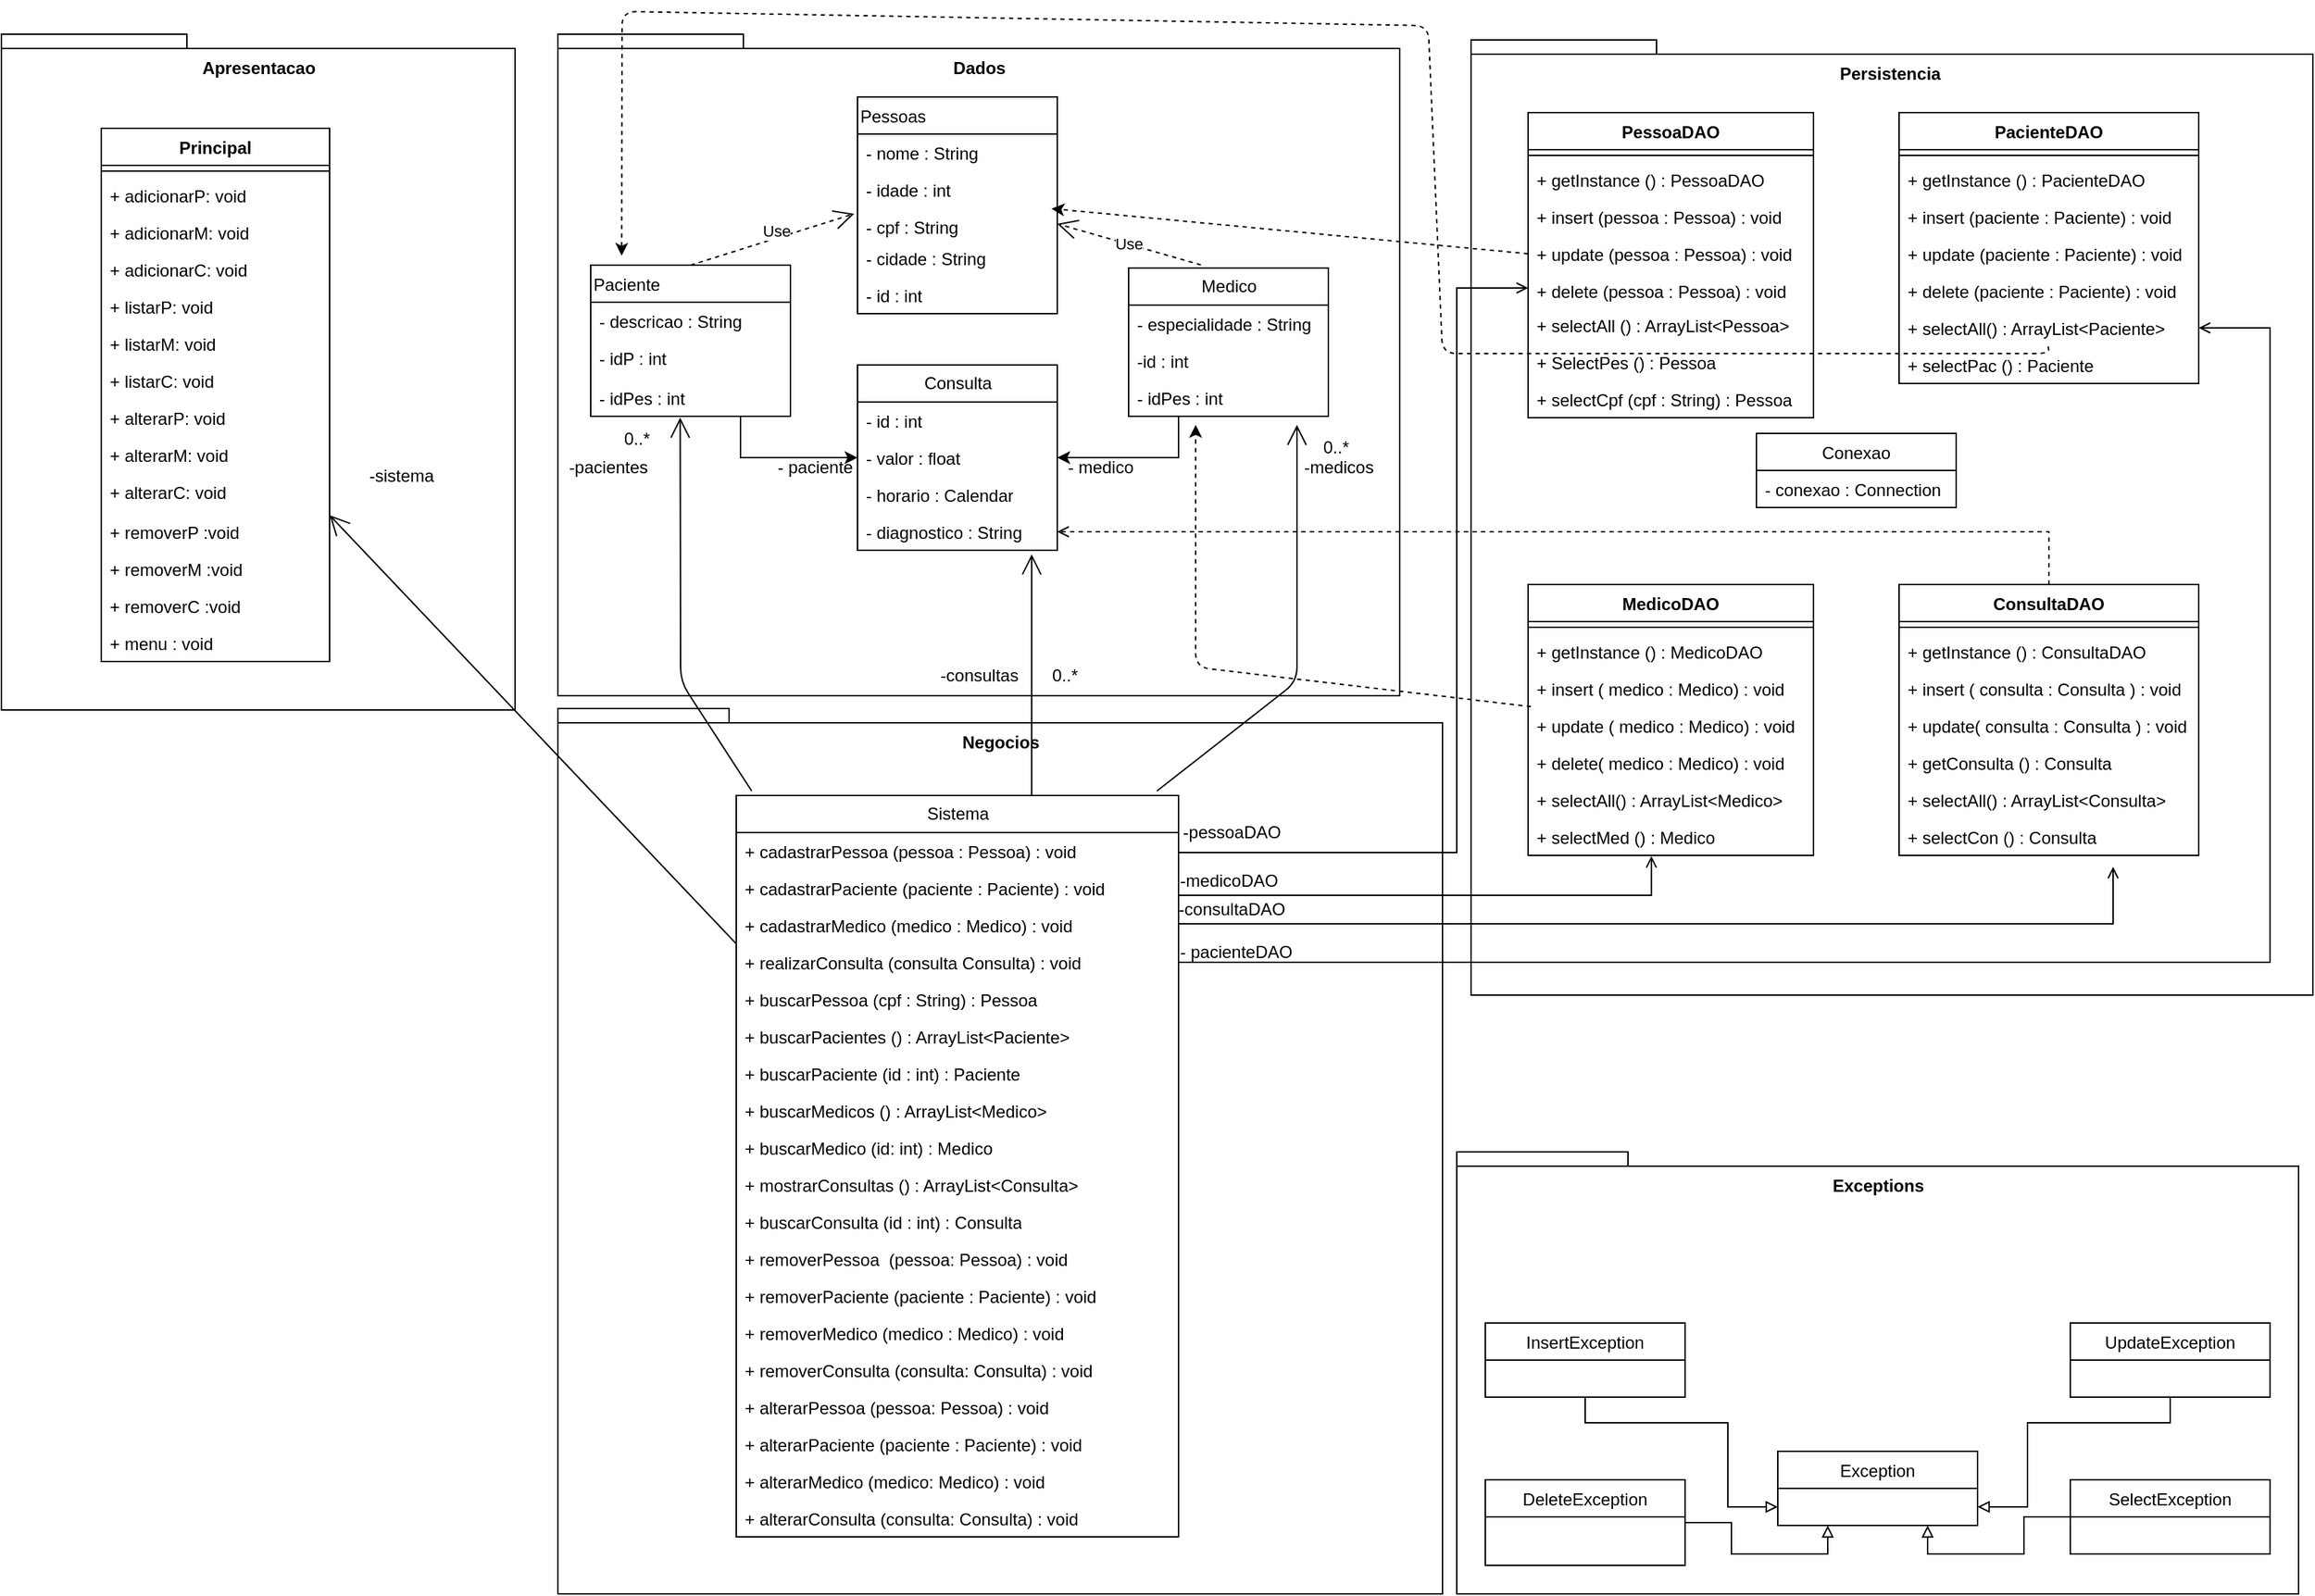 <mxfile version="13.6.5" type="github">
  <diagram id="C5RBs43oDa-KdzZeNtuy" name="Page-1">
    <mxGraphModel dx="3218" dy="2051" grid="1" gridSize="10" guides="1" tooltips="1" connect="1" arrows="1" fold="1" page="1" pageScale="1" pageWidth="827" pageHeight="1169" math="0" shadow="0">
      <root>
        <mxCell id="WIyWlLk6GJQsqaUBKTNV-0" />
        <mxCell id="WIyWlLk6GJQsqaUBKTNV-1" parent="WIyWlLk6GJQsqaUBKTNV-0" />
        <mxCell id="v1RKLjTQbKLcgLYHgIqZ-0" value="Persistencia&amp;nbsp;" style="shape=folder;fontStyle=1;spacingTop=10;tabWidth=130;tabHeight=10;tabPosition=left;labelPosition=center;verticalLabelPosition=middle;align=center;verticalAlign=top;textDirection=ltr;html=1;" parent="WIyWlLk6GJQsqaUBKTNV-1" vertex="1">
          <mxGeometry x="-350" y="-1130" width="590" height="670" as="geometry" />
        </mxCell>
        <mxCell id="v1RKLjTQbKLcgLYHgIqZ-1" value="&lt;div&gt;&lt;span&gt;Apresentacao&lt;/span&gt;&lt;/div&gt;" style="shape=folder;fontStyle=1;spacingTop=10;tabWidth=130;tabHeight=10;tabPosition=left;labelPosition=center;verticalLabelPosition=middle;align=center;verticalAlign=top;textDirection=ltr;html=1;" parent="WIyWlLk6GJQsqaUBKTNV-1" vertex="1">
          <mxGeometry x="-1380" y="-1134" width="360" height="474" as="geometry" />
        </mxCell>
        <mxCell id="9aMHDprkIO95SvwNTu-h-10" value="&lt;div&gt;&lt;span&gt;Dados&lt;/span&gt;&lt;/div&gt;" style="shape=folder;fontStyle=1;spacingTop=10;tabWidth=130;tabHeight=10;tabPosition=left;labelPosition=center;verticalLabelPosition=middle;align=center;verticalAlign=top;textDirection=ltr;html=1;" parent="WIyWlLk6GJQsqaUBKTNV-1" vertex="1">
          <mxGeometry x="-990" y="-1134" width="590" height="464" as="geometry" />
        </mxCell>
        <mxCell id="9aMHDprkIO95SvwNTu-h-35" value="Use" style="endArrow=open;endSize=12;dashed=1;html=1;verticalAlign=top;entryX=-0.017;entryY=0.18;entryDx=0;entryDy=0;entryPerimeter=0;exitX=0.5;exitY=0;exitDx=0;exitDy=0;" parent="WIyWlLk6GJQsqaUBKTNV-1" source="9aMHDprkIO95SvwNTu-h-27" target="9aMHDprkIO95SvwNTu-h-15" edge="1">
          <mxGeometry x="0.141" y="17" width="160" relative="1" as="geometry">
            <mxPoint x="-530" y="-950" as="sourcePoint" />
            <mxPoint x="-690" y="-950" as="targetPoint" />
            <mxPoint as="offset" />
          </mxGeometry>
        </mxCell>
        <mxCell id="9aMHDprkIO95SvwNTu-h-40" value="Use" style="endArrow=open;endSize=12;dashed=1;html=1;exitX=0.362;exitY=-0.021;exitDx=0;exitDy=0;exitPerimeter=0;entryX=1;entryY=0.5;entryDx=0;entryDy=0;" parent="WIyWlLk6GJQsqaUBKTNV-1" source="9aMHDprkIO95SvwNTu-h-36" target="9aMHDprkIO95SvwNTu-h-15" edge="1">
          <mxGeometry width="160" relative="1" as="geometry">
            <mxPoint x="-690" y="-870" as="sourcePoint" />
            <mxPoint x="-530" y="-870" as="targetPoint" />
          </mxGeometry>
        </mxCell>
        <mxCell id="9aMHDprkIO95SvwNTu-h-56" value="Negocios" style="shape=folder;fontStyle=1;spacingTop=10;tabWidth=120;tabHeight=10;tabPosition=left;html=1;align=center;verticalAlign=top;" parent="WIyWlLk6GJQsqaUBKTNV-1" vertex="1">
          <mxGeometry x="-990" y="-661" width="620" height="621" as="geometry" />
        </mxCell>
        <mxCell id="9aMHDprkIO95SvwNTu-h-12" value="Pessoas" style="swimlane;fontStyle=0;childLayout=stackLayout;horizontal=1;startSize=26;fillColor=none;horizontalStack=0;resizeParent=1;resizeParentMax=0;resizeLast=0;collapsible=1;marginBottom=0;align=left;html=1;verticalAlign=top;" parent="WIyWlLk6GJQsqaUBKTNV-1" vertex="1">
          <mxGeometry x="-780" y="-1090" width="140" height="152" as="geometry" />
        </mxCell>
        <mxCell id="9aMHDprkIO95SvwNTu-h-13" value="- nome : String" style="text;strokeColor=none;fillColor=none;align=left;verticalAlign=top;spacingLeft=4;spacingRight=4;overflow=hidden;rotatable=0;points=[[0,0.5],[1,0.5]];portConstraint=eastwest;" parent="9aMHDprkIO95SvwNTu-h-12" vertex="1">
          <mxGeometry y="26" width="140" height="26" as="geometry" />
        </mxCell>
        <mxCell id="9aMHDprkIO95SvwNTu-h-14" value="- idade : int" style="text;strokeColor=none;fillColor=none;align=left;verticalAlign=top;spacingLeft=4;spacingRight=4;overflow=hidden;rotatable=0;points=[[0,0.5],[1,0.5]];portConstraint=eastwest;" parent="9aMHDprkIO95SvwNTu-h-12" vertex="1">
          <mxGeometry y="52" width="140" height="26" as="geometry" />
        </mxCell>
        <mxCell id="9aMHDprkIO95SvwNTu-h-15" value="- cpf : String&#xa;" style="text;strokeColor=none;fillColor=none;align=left;verticalAlign=top;spacingLeft=4;spacingRight=4;overflow=hidden;rotatable=0;points=[[0,0.5],[1,0.5]];portConstraint=eastwest;" parent="9aMHDprkIO95SvwNTu-h-12" vertex="1">
          <mxGeometry y="78" width="140" height="22" as="geometry" />
        </mxCell>
        <mxCell id="9aMHDprkIO95SvwNTu-h-22" value="- cidade : String" style="text;strokeColor=none;fillColor=none;align=left;verticalAlign=top;spacingLeft=4;spacingRight=4;overflow=hidden;rotatable=0;points=[[0,0.5],[1,0.5]];portConstraint=eastwest;html=1;" parent="9aMHDprkIO95SvwNTu-h-12" vertex="1">
          <mxGeometry y="100" width="140" height="26" as="geometry" />
        </mxCell>
        <mxCell id="KHj5EBnZgxn2LjwYI5dc-8" value="- id : int" style="text;strokeColor=none;fillColor=none;align=left;verticalAlign=top;spacingLeft=4;spacingRight=4;overflow=hidden;rotatable=0;points=[[0,0.5],[1,0.5]];portConstraint=eastwest;" vertex="1" parent="9aMHDprkIO95SvwNTu-h-12">
          <mxGeometry y="126" width="140" height="26" as="geometry" />
        </mxCell>
        <mxCell id="KHj5EBnZgxn2LjwYI5dc-1" style="edgeStyle=orthogonalEdgeStyle;rounded=0;orthogonalLoop=1;jettySize=auto;html=1;exitX=0.75;exitY=1;exitDx=0;exitDy=0;entryX=0;entryY=0.5;entryDx=0;entryDy=0;" edge="1" parent="WIyWlLk6GJQsqaUBKTNV-1" source="9aMHDprkIO95SvwNTu-h-27" target="9aMHDprkIO95SvwNTu-h-43">
          <mxGeometry relative="1" as="geometry" />
        </mxCell>
        <mxCell id="9aMHDprkIO95SvwNTu-h-27" value="Paciente" style="swimlane;fontStyle=0;childLayout=stackLayout;horizontal=1;startSize=26;fillColor=none;horizontalStack=0;resizeParent=1;resizeParentMax=0;resizeLast=0;collapsible=1;marginBottom=0;align=left;html=1;verticalAlign=top;" parent="WIyWlLk6GJQsqaUBKTNV-1" vertex="1">
          <mxGeometry x="-967" y="-972" width="140" height="106" as="geometry" />
        </mxCell>
        <mxCell id="9aMHDprkIO95SvwNTu-h-28" value="- descricao : String" style="text;strokeColor=none;fillColor=none;align=left;verticalAlign=top;spacingLeft=4;spacingRight=4;overflow=hidden;rotatable=0;points=[[0,0.5],[1,0.5]];portConstraint=eastwest;" parent="9aMHDprkIO95SvwNTu-h-27" vertex="1">
          <mxGeometry y="26" width="140" height="26" as="geometry" />
        </mxCell>
        <mxCell id="9aMHDprkIO95SvwNTu-h-29" value="- idP : int" style="text;strokeColor=none;fillColor=none;align=left;verticalAlign=top;spacingLeft=4;spacingRight=4;overflow=hidden;rotatable=0;points=[[0,0.5],[1,0.5]];portConstraint=eastwest;" parent="9aMHDprkIO95SvwNTu-h-27" vertex="1">
          <mxGeometry y="52" width="140" height="28" as="geometry" />
        </mxCell>
        <mxCell id="KHj5EBnZgxn2LjwYI5dc-7" value="- idPes : int" style="text;strokeColor=none;fillColor=none;align=left;verticalAlign=top;spacingLeft=4;spacingRight=4;overflow=hidden;rotatable=0;points=[[0,0.5],[1,0.5]];portConstraint=eastwest;" vertex="1" parent="9aMHDprkIO95SvwNTu-h-27">
          <mxGeometry y="80" width="140" height="26" as="geometry" />
        </mxCell>
        <mxCell id="KHj5EBnZgxn2LjwYI5dc-2" style="edgeStyle=orthogonalEdgeStyle;rounded=0;orthogonalLoop=1;jettySize=auto;html=1;exitX=0.25;exitY=1;exitDx=0;exitDy=0;entryX=1;entryY=0.5;entryDx=0;entryDy=0;" edge="1" parent="WIyWlLk6GJQsqaUBKTNV-1" source="9aMHDprkIO95SvwNTu-h-36" target="9aMHDprkIO95SvwNTu-h-43">
          <mxGeometry relative="1" as="geometry" />
        </mxCell>
        <mxCell id="9aMHDprkIO95SvwNTu-h-36" value="Medico" style="swimlane;fontStyle=0;childLayout=stackLayout;horizontal=1;startSize=26;fillColor=none;horizontalStack=0;resizeParent=1;resizeParentMax=0;resizeLast=0;collapsible=1;marginBottom=0;align=center;html=1;" parent="WIyWlLk6GJQsqaUBKTNV-1" vertex="1">
          <mxGeometry x="-590" y="-970" width="140" height="104" as="geometry" />
        </mxCell>
        <mxCell id="9aMHDprkIO95SvwNTu-h-37" value="- especialidade : String" style="text;strokeColor=none;fillColor=none;align=left;verticalAlign=top;spacingLeft=4;spacingRight=4;overflow=hidden;rotatable=0;points=[[0,0.5],[1,0.5]];portConstraint=eastwest;" parent="9aMHDprkIO95SvwNTu-h-36" vertex="1">
          <mxGeometry y="26" width="140" height="26" as="geometry" />
        </mxCell>
        <mxCell id="9aMHDprkIO95SvwNTu-h-38" value="-id : int&#xa;" style="text;strokeColor=none;fillColor=none;align=left;verticalAlign=top;spacingLeft=4;spacingRight=4;overflow=hidden;rotatable=0;points=[[0,0.5],[1,0.5]];portConstraint=eastwest;" parent="9aMHDprkIO95SvwNTu-h-36" vertex="1">
          <mxGeometry y="52" width="140" height="26" as="geometry" />
        </mxCell>
        <mxCell id="KHj5EBnZgxn2LjwYI5dc-6" value="- idPes : int" style="text;strokeColor=none;fillColor=none;align=left;verticalAlign=top;spacingLeft=4;spacingRight=4;overflow=hidden;rotatable=0;points=[[0,0.5],[1,0.5]];portConstraint=eastwest;" vertex="1" parent="9aMHDprkIO95SvwNTu-h-36">
          <mxGeometry y="78" width="140" height="26" as="geometry" />
        </mxCell>
        <mxCell id="9aMHDprkIO95SvwNTu-h-88" value="" style="endArrow=open;endFill=1;endSize=12;html=1;strokeWidth=1;startArrow=none;startFill=0;exitX=0.668;exitY=0;exitDx=0;exitDy=0;exitPerimeter=0;entryX=0.872;entryY=1.109;entryDx=0;entryDy=0;entryPerimeter=0;" parent="WIyWlLk6GJQsqaUBKTNV-1" source="9aMHDprkIO95SvwNTu-h-64" target="9aMHDprkIO95SvwNTu-h-44" edge="1">
          <mxGeometry width="160" relative="1" as="geometry">
            <mxPoint x="-640" y="-550" as="sourcePoint" />
            <mxPoint x="-480" y="-550" as="targetPoint" />
          </mxGeometry>
        </mxCell>
        <mxCell id="9aMHDprkIO95SvwNTu-h-89" value="0..*" style="text;html=1;align=center;verticalAlign=middle;resizable=0;points=[];autosize=1;" parent="WIyWlLk6GJQsqaUBKTNV-1" vertex="1">
          <mxGeometry x="-650" y="-694" width="30" height="20" as="geometry" />
        </mxCell>
        <mxCell id="9aMHDprkIO95SvwNTu-h-90" value="" style="endArrow=open;endFill=1;endSize=12;html=1;strokeWidth=1;startArrow=none;startFill=0;exitX=0.951;exitY=-0.006;exitDx=0;exitDy=0;exitPerimeter=0;" parent="WIyWlLk6GJQsqaUBKTNV-1" source="9aMHDprkIO95SvwNTu-h-64" edge="1">
          <mxGeometry width="160" relative="1" as="geometry">
            <mxPoint x="-647.92" y="-520" as="sourcePoint" />
            <mxPoint x="-472" y="-860" as="targetPoint" />
            <Array as="points">
              <mxPoint x="-472" y="-680" />
            </Array>
          </mxGeometry>
        </mxCell>
        <mxCell id="9aMHDprkIO95SvwNTu-h-91" value="0..*" style="text;html=1;align=center;verticalAlign=middle;resizable=0;points=[];autosize=1;" parent="WIyWlLk6GJQsqaUBKTNV-1" vertex="1">
          <mxGeometry x="-460" y="-854" width="30" height="20" as="geometry" />
        </mxCell>
        <mxCell id="9aMHDprkIO95SvwNTu-h-92" value="" style="endArrow=open;endFill=1;endSize=12;html=1;strokeWidth=1;startArrow=none;startFill=0;exitX=0.035;exitY=-0.006;exitDx=0;exitDy=0;exitPerimeter=0;entryX=0.448;entryY=1.036;entryDx=0;entryDy=0;entryPerimeter=0;" parent="WIyWlLk6GJQsqaUBKTNV-1" source="9aMHDprkIO95SvwNTu-h-64" target="KHj5EBnZgxn2LjwYI5dc-7" edge="1">
          <mxGeometry width="160" relative="1" as="geometry">
            <mxPoint x="-560.19" y="-522.028" as="sourcePoint" />
            <mxPoint x="-461.98" y="-880.388" as="targetPoint" />
            <Array as="points">
              <mxPoint x="-904" y="-680" />
            </Array>
          </mxGeometry>
        </mxCell>
        <mxCell id="9aMHDprkIO95SvwNTu-h-93" value="0..*" style="text;html=1;align=center;verticalAlign=middle;resizable=0;points=[];autosize=1;" parent="WIyWlLk6GJQsqaUBKTNV-1" vertex="1">
          <mxGeometry x="-950" y="-860" width="30" height="20" as="geometry" />
        </mxCell>
        <mxCell id="9aMHDprkIO95SvwNTu-h-94" value="-medicos" style="text;html=1;align=center;verticalAlign=middle;resizable=0;points=[];autosize=1;rotation=0;" parent="WIyWlLk6GJQsqaUBKTNV-1" vertex="1">
          <mxGeometry x="-473" y="-840" width="60" height="20" as="geometry" />
        </mxCell>
        <mxCell id="9aMHDprkIO95SvwNTu-h-95" value="-pacientes" style="text;html=1;align=center;verticalAlign=middle;resizable=0;points=[];autosize=1;" parent="WIyWlLk6GJQsqaUBKTNV-1" vertex="1">
          <mxGeometry x="-990" y="-840" width="70" height="20" as="geometry" />
        </mxCell>
        <mxCell id="9aMHDprkIO95SvwNTu-h-96" value="-consultas" style="text;html=1;align=center;verticalAlign=middle;resizable=0;points=[];autosize=1;" parent="WIyWlLk6GJQsqaUBKTNV-1" vertex="1">
          <mxGeometry x="-730" y="-694" width="70" height="20" as="geometry" />
        </mxCell>
        <mxCell id="9aMHDprkIO95SvwNTu-h-64" value="Sistema" style="swimlane;fontStyle=0;childLayout=stackLayout;horizontal=1;startSize=26;fillColor=none;horizontalStack=0;resizeParent=1;resizeParentMax=0;resizeLast=0;collapsible=1;marginBottom=0;align=center;html=1;" parent="WIyWlLk6GJQsqaUBKTNV-1" vertex="1">
          <mxGeometry x="-865" y="-600" width="310" height="520" as="geometry" />
        </mxCell>
        <mxCell id="v1RKLjTQbKLcgLYHgIqZ-6" value="" style="endArrow=open;endFill=1;endSize=12;html=1;strokeWidth=1;startArrow=none;startFill=0;exitX=0.035;exitY=-0.006;exitDx=0;exitDy=0;exitPerimeter=0;" parent="9aMHDprkIO95SvwNTu-h-64" target="v1RKLjTQbKLcgLYHgIqZ-2" edge="1">
          <mxGeometry width="160" relative="1" as="geometry">
            <mxPoint x="-1.137e-13" y="104.002" as="sourcePoint" />
            <mxPoint x="-63.43" y="-181.238" as="targetPoint" />
            <Array as="points" />
          </mxGeometry>
        </mxCell>
        <mxCell id="KHj5EBnZgxn2LjwYI5dc-42" value="+ cadastrarPessoa (pessoa : Pessoa) : void" style="text;strokeColor=none;fillColor=none;align=left;verticalAlign=top;spacingLeft=4;spacingRight=4;overflow=hidden;rotatable=0;points=[[0,0.5],[1,0.5]];portConstraint=eastwest;" vertex="1" parent="9aMHDprkIO95SvwNTu-h-64">
          <mxGeometry y="26" width="310" height="26" as="geometry" />
        </mxCell>
        <mxCell id="9aMHDprkIO95SvwNTu-h-65" value="+ cadastrarPaciente (paciente : Paciente) : void" style="text;strokeColor=none;fillColor=none;align=left;verticalAlign=top;spacingLeft=4;spacingRight=4;overflow=hidden;rotatable=0;points=[[0,0.5],[1,0.5]];portConstraint=eastwest;" parent="9aMHDprkIO95SvwNTu-h-64" vertex="1">
          <mxGeometry y="52" width="310" height="26" as="geometry" />
        </mxCell>
        <mxCell id="9aMHDprkIO95SvwNTu-h-66" value="+ cadastrarMedico (medico : Medico) : void" style="text;strokeColor=none;fillColor=none;align=left;verticalAlign=top;spacingLeft=4;spacingRight=4;overflow=hidden;rotatable=0;points=[[0,0.5],[1,0.5]];portConstraint=eastwest;" parent="9aMHDprkIO95SvwNTu-h-64" vertex="1">
          <mxGeometry y="78" width="310" height="26" as="geometry" />
        </mxCell>
        <mxCell id="9aMHDprkIO95SvwNTu-h-67" value="+ realizarConsulta (consulta Consulta) : void" style="text;strokeColor=none;fillColor=none;align=left;verticalAlign=top;spacingLeft=4;spacingRight=4;overflow=hidden;rotatable=0;points=[[0,0.5],[1,0.5]];portConstraint=eastwest;" parent="9aMHDprkIO95SvwNTu-h-64" vertex="1">
          <mxGeometry y="104" width="310" height="26" as="geometry" />
        </mxCell>
        <mxCell id="KHj5EBnZgxn2LjwYI5dc-41" value="+ buscarPessoa (cpf : String) : Pessoa" style="text;strokeColor=none;fillColor=none;align=left;verticalAlign=top;spacingLeft=4;spacingRight=4;overflow=hidden;rotatable=0;points=[[0,0.5],[1,0.5]];portConstraint=eastwest;" vertex="1" parent="9aMHDprkIO95SvwNTu-h-64">
          <mxGeometry y="130" width="310" height="26" as="geometry" />
        </mxCell>
        <mxCell id="9aMHDprkIO95SvwNTu-h-72" value="+ buscarPacientes () : ArrayList&amp;lt;Paciente&amp;gt;" style="text;strokeColor=none;fillColor=none;align=left;verticalAlign=top;spacingLeft=4;spacingRight=4;overflow=hidden;rotatable=0;points=[[0,0.5],[1,0.5]];portConstraint=eastwest;html=1;" parent="9aMHDprkIO95SvwNTu-h-64" vertex="1">
          <mxGeometry y="156" width="310" height="26" as="geometry" />
        </mxCell>
        <mxCell id="KHj5EBnZgxn2LjwYI5dc-38" value="+ buscarPaciente (id : int) : Paciente" style="text;strokeColor=none;fillColor=none;align=left;verticalAlign=top;spacingLeft=4;spacingRight=4;overflow=hidden;rotatable=0;points=[[0,0.5],[1,0.5]];portConstraint=eastwest;html=1;" vertex="1" parent="9aMHDprkIO95SvwNTu-h-64">
          <mxGeometry y="182" width="310" height="26" as="geometry" />
        </mxCell>
        <mxCell id="9aMHDprkIO95SvwNTu-h-73" value="+ buscarMedicos () : ArrayList&amp;lt;Medico&amp;gt;" style="text;strokeColor=none;fillColor=none;align=left;verticalAlign=top;spacingLeft=4;spacingRight=4;overflow=hidden;rotatable=0;points=[[0,0.5],[1,0.5]];portConstraint=eastwest;html=1;" parent="9aMHDprkIO95SvwNTu-h-64" vertex="1">
          <mxGeometry y="208" width="310" height="26" as="geometry" />
        </mxCell>
        <mxCell id="KHj5EBnZgxn2LjwYI5dc-39" value="+ buscarMedico (id: int) : Medico" style="text;strokeColor=none;fillColor=none;align=left;verticalAlign=top;spacingLeft=4;spacingRight=4;overflow=hidden;rotatable=0;points=[[0,0.5],[1,0.5]];portConstraint=eastwest;html=1;" vertex="1" parent="9aMHDprkIO95SvwNTu-h-64">
          <mxGeometry y="234" width="310" height="26" as="geometry" />
        </mxCell>
        <mxCell id="9aMHDprkIO95SvwNTu-h-74" value="+ mostrarConsultas () : ArrayList&amp;lt;Consulta&amp;gt;" style="text;strokeColor=none;fillColor=none;align=left;verticalAlign=top;spacingLeft=4;spacingRight=4;overflow=hidden;rotatable=0;points=[[0,0.5],[1,0.5]];portConstraint=eastwest;html=1;" parent="9aMHDprkIO95SvwNTu-h-64" vertex="1">
          <mxGeometry y="260" width="310" height="26" as="geometry" />
        </mxCell>
        <mxCell id="KHj5EBnZgxn2LjwYI5dc-40" value="+ buscarConsulta (id : int) : Consulta" style="text;strokeColor=none;fillColor=none;align=left;verticalAlign=top;spacingLeft=4;spacingRight=4;overflow=hidden;rotatable=0;points=[[0,0.5],[1,0.5]];portConstraint=eastwest;html=1;" vertex="1" parent="9aMHDprkIO95SvwNTu-h-64">
          <mxGeometry y="286" width="310" height="26" as="geometry" />
        </mxCell>
        <mxCell id="KHj5EBnZgxn2LjwYI5dc-43" value="+ removerPessoa&amp;nbsp; (pessoa: Pessoa) : void" style="text;strokeColor=none;fillColor=none;align=left;verticalAlign=top;spacingLeft=4;spacingRight=4;overflow=hidden;rotatable=0;points=[[0,0.5],[1,0.5]];portConstraint=eastwest;html=1;" vertex="1" parent="9aMHDprkIO95SvwNTu-h-64">
          <mxGeometry y="312" width="310" height="26" as="geometry" />
        </mxCell>
        <mxCell id="9aMHDprkIO95SvwNTu-h-75" value="+ removerPaciente (paciente : Paciente) : void" style="text;strokeColor=none;fillColor=none;align=left;verticalAlign=top;spacingLeft=4;spacingRight=4;overflow=hidden;rotatable=0;points=[[0,0.5],[1,0.5]];portConstraint=eastwest;html=1;" parent="9aMHDprkIO95SvwNTu-h-64" vertex="1">
          <mxGeometry y="338" width="310" height="26" as="geometry" />
        </mxCell>
        <mxCell id="9aMHDprkIO95SvwNTu-h-76" value="+ removerMedico (medico : Medico) : void" style="text;strokeColor=none;fillColor=none;align=left;verticalAlign=top;spacingLeft=4;spacingRight=4;overflow=hidden;rotatable=0;points=[[0,0.5],[1,0.5]];portConstraint=eastwest;html=1;" parent="9aMHDprkIO95SvwNTu-h-64" vertex="1">
          <mxGeometry y="364" width="310" height="26" as="geometry" />
        </mxCell>
        <mxCell id="9aMHDprkIO95SvwNTu-h-77" value="+ removerConsulta (consulta: Consulta) : void" style="text;strokeColor=none;fillColor=none;align=left;verticalAlign=top;spacingLeft=4;spacingRight=4;overflow=hidden;rotatable=0;points=[[0,0.5],[1,0.5]];portConstraint=eastwest;html=1;" parent="9aMHDprkIO95SvwNTu-h-64" vertex="1">
          <mxGeometry y="390" width="310" height="26" as="geometry" />
        </mxCell>
        <mxCell id="KHj5EBnZgxn2LjwYI5dc-37" value="+ alterarPessoa (pessoa: Pessoa) : void" style="text;strokeColor=none;fillColor=none;align=left;verticalAlign=top;spacingLeft=4;spacingRight=4;overflow=hidden;rotatable=0;points=[[0,0.5],[1,0.5]];portConstraint=eastwest;" vertex="1" parent="9aMHDprkIO95SvwNTu-h-64">
          <mxGeometry y="416" width="310" height="26" as="geometry" />
        </mxCell>
        <mxCell id="9aMHDprkIO95SvwNTu-h-78" value="+ alterarPaciente (paciente : Paciente) : void" style="text;strokeColor=none;fillColor=none;align=left;verticalAlign=top;spacingLeft=4;spacingRight=4;overflow=hidden;rotatable=0;points=[[0,0.5],[1,0.5]];portConstraint=eastwest;html=1;" parent="9aMHDprkIO95SvwNTu-h-64" vertex="1">
          <mxGeometry y="442" width="310" height="26" as="geometry" />
        </mxCell>
        <mxCell id="9aMHDprkIO95SvwNTu-h-79" value="+ alterarMedico (medico: Medico) : void" style="text;strokeColor=none;fillColor=none;align=left;verticalAlign=top;spacingLeft=4;spacingRight=4;overflow=hidden;rotatable=0;points=[[0,0.5],[1,0.5]];portConstraint=eastwest;html=1;" parent="9aMHDprkIO95SvwNTu-h-64" vertex="1">
          <mxGeometry y="468" width="310" height="26" as="geometry" />
        </mxCell>
        <mxCell id="9aMHDprkIO95SvwNTu-h-80" value="+ alterarConsulta (consulta: Consulta) : void" style="text;strokeColor=none;fillColor=none;align=left;verticalAlign=top;spacingLeft=4;spacingRight=4;overflow=hidden;rotatable=0;points=[[0,0.5],[1,0.5]];portConstraint=eastwest;html=1;" parent="9aMHDprkIO95SvwNTu-h-64" vertex="1">
          <mxGeometry y="494" width="310" height="26" as="geometry" />
        </mxCell>
        <mxCell id="9aMHDprkIO95SvwNTu-h-41" value="Consulta" style="swimlane;fontStyle=0;childLayout=stackLayout;horizontal=1;startSize=26;fillColor=none;horizontalStack=0;resizeParent=1;resizeParentMax=0;resizeLast=0;collapsible=1;marginBottom=0;align=center;html=1;" parent="WIyWlLk6GJQsqaUBKTNV-1" vertex="1">
          <mxGeometry x="-780" y="-902" width="140" height="130" as="geometry" />
        </mxCell>
        <mxCell id="9aMHDprkIO95SvwNTu-h-42" value="- id : int" style="text;strokeColor=none;fillColor=none;align=left;verticalAlign=top;spacingLeft=4;spacingRight=4;overflow=hidden;rotatable=0;points=[[0,0.5],[1,0.5]];portConstraint=eastwest;" parent="9aMHDprkIO95SvwNTu-h-41" vertex="1">
          <mxGeometry y="26" width="140" height="26" as="geometry" />
        </mxCell>
        <mxCell id="9aMHDprkIO95SvwNTu-h-43" value="- valor : float" style="text;strokeColor=none;fillColor=none;align=left;verticalAlign=top;spacingLeft=4;spacingRight=4;overflow=hidden;rotatable=0;points=[[0,0.5],[1,0.5]];portConstraint=eastwest;" parent="9aMHDprkIO95SvwNTu-h-41" vertex="1">
          <mxGeometry y="52" width="140" height="26" as="geometry" />
        </mxCell>
        <mxCell id="9aMHDprkIO95SvwNTu-h-45" value="- horario : Calendar" style="text;strokeColor=none;fillColor=none;align=left;verticalAlign=top;spacingLeft=4;spacingRight=4;overflow=hidden;rotatable=0;points=[[0,0.5],[1,0.5]];portConstraint=eastwest;html=1;" parent="9aMHDprkIO95SvwNTu-h-41" vertex="1">
          <mxGeometry y="78" width="140" height="26" as="geometry" />
        </mxCell>
        <mxCell id="9aMHDprkIO95SvwNTu-h-44" value="- diagnostico : String" style="text;strokeColor=none;fillColor=none;align=left;verticalAlign=top;spacingLeft=4;spacingRight=4;overflow=hidden;rotatable=0;points=[[0,0.5],[1,0.5]];portConstraint=eastwest;" parent="9aMHDprkIO95SvwNTu-h-41" vertex="1">
          <mxGeometry y="104" width="140" height="26" as="geometry" />
        </mxCell>
        <mxCell id="v1RKLjTQbKLcgLYHgIqZ-7" value="-sistema" style="text;html=1;align=center;verticalAlign=middle;resizable=0;points=[];autosize=1;" parent="WIyWlLk6GJQsqaUBKTNV-1" vertex="1">
          <mxGeometry x="-1130" y="-834" width="60" height="20" as="geometry" />
        </mxCell>
        <mxCell id="v1RKLjTQbKLcgLYHgIqZ-20" value="PessoaDAO" style="swimlane;fontStyle=1;align=center;verticalAlign=top;childLayout=stackLayout;horizontal=1;startSize=26;horizontalStack=0;resizeParent=1;resizeParentMax=0;resizeLast=0;collapsible=1;marginBottom=0;" parent="WIyWlLk6GJQsqaUBKTNV-1" vertex="1">
          <mxGeometry x="-310" y="-1079" width="200" height="214" as="geometry" />
        </mxCell>
        <mxCell id="v1RKLjTQbKLcgLYHgIqZ-22" value="" style="line;strokeWidth=1;fillColor=none;align=left;verticalAlign=middle;spacingTop=-1;spacingLeft=3;spacingRight=3;rotatable=0;labelPosition=right;points=[];portConstraint=eastwest;" parent="v1RKLjTQbKLcgLYHgIqZ-20" vertex="1">
          <mxGeometry y="26" width="200" height="8" as="geometry" />
        </mxCell>
        <mxCell id="KHj5EBnZgxn2LjwYI5dc-53" value="+ getInstance () : PessoaDAO" style="text;strokeColor=none;fillColor=none;align=left;verticalAlign=top;spacingLeft=4;spacingRight=4;overflow=hidden;rotatable=0;points=[[0,0.5],[1,0.5]];portConstraint=eastwest;" vertex="1" parent="v1RKLjTQbKLcgLYHgIqZ-20">
          <mxGeometry y="34" width="200" height="26" as="geometry" />
        </mxCell>
        <mxCell id="v1RKLjTQbKLcgLYHgIqZ-23" value="+ insert (pessoa : Pessoa) : void" style="text;strokeColor=none;fillColor=none;align=left;verticalAlign=top;spacingLeft=4;spacingRight=4;overflow=hidden;rotatable=0;points=[[0,0.5],[1,0.5]];portConstraint=eastwest;" parent="v1RKLjTQbKLcgLYHgIqZ-20" vertex="1">
          <mxGeometry y="60" width="200" height="26" as="geometry" />
        </mxCell>
        <mxCell id="v1RKLjTQbKLcgLYHgIqZ-40" value="+ update (pessoa : Pessoa) : void" style="text;strokeColor=none;fillColor=none;align=left;verticalAlign=top;spacingLeft=4;spacingRight=4;overflow=hidden;rotatable=0;points=[[0,0.5],[1,0.5]];portConstraint=eastwest;" parent="v1RKLjTQbKLcgLYHgIqZ-20" vertex="1">
          <mxGeometry y="86" width="200" height="26" as="geometry" />
        </mxCell>
        <mxCell id="v1RKLjTQbKLcgLYHgIqZ-36" value="+ delete (pessoa : Pessoa) : void" style="text;strokeColor=none;fillColor=none;align=left;verticalAlign=top;spacingLeft=4;spacingRight=4;overflow=hidden;rotatable=0;points=[[0,0.5],[1,0.5]];portConstraint=eastwest;" parent="v1RKLjTQbKLcgLYHgIqZ-20" vertex="1">
          <mxGeometry y="112" width="200" height="24" as="geometry" />
        </mxCell>
        <mxCell id="v1RKLjTQbKLcgLYHgIqZ-44" value="+ selectAll () : ArrayList&lt;Pessoa&gt;" style="text;strokeColor=none;fillColor=none;align=left;verticalAlign=top;spacingLeft=4;spacingRight=4;overflow=hidden;rotatable=0;points=[[0,0.5],[1,0.5]];portConstraint=eastwest;" parent="v1RKLjTQbKLcgLYHgIqZ-20" vertex="1">
          <mxGeometry y="136" width="200" height="26" as="geometry" />
        </mxCell>
        <mxCell id="v1RKLjTQbKLcgLYHgIqZ-61" value="+ SelectPes () : Pessoa" style="text;strokeColor=none;fillColor=none;align=left;verticalAlign=top;spacingLeft=4;spacingRight=4;overflow=hidden;rotatable=0;points=[[0,0.5],[1,0.5]];portConstraint=eastwest;" parent="v1RKLjTQbKLcgLYHgIqZ-20" vertex="1">
          <mxGeometry y="162" width="200" height="26" as="geometry" />
        </mxCell>
        <mxCell id="KHj5EBnZgxn2LjwYI5dc-59" value="+ selectCpf (cpf : String) : Pessoa" style="text;strokeColor=none;fillColor=none;align=left;verticalAlign=top;spacingLeft=4;spacingRight=4;overflow=hidden;rotatable=0;points=[[0,0.5],[1,0.5]];portConstraint=eastwest;" vertex="1" parent="v1RKLjTQbKLcgLYHgIqZ-20">
          <mxGeometry y="188" width="200" height="26" as="geometry" />
        </mxCell>
        <mxCell id="v1RKLjTQbKLcgLYHgIqZ-24" value="PacienteDAO" style="swimlane;fontStyle=1;align=center;verticalAlign=top;childLayout=stackLayout;horizontal=1;startSize=26;horizontalStack=0;resizeParent=1;resizeParentMax=0;resizeLast=0;collapsible=1;marginBottom=0;" parent="WIyWlLk6GJQsqaUBKTNV-1" vertex="1">
          <mxGeometry x="-50" y="-1079" width="210" height="190" as="geometry" />
        </mxCell>
        <mxCell id="v1RKLjTQbKLcgLYHgIqZ-26" value="" style="line;strokeWidth=1;fillColor=none;align=left;verticalAlign=middle;spacingTop=-1;spacingLeft=3;spacingRight=3;rotatable=0;labelPosition=right;points=[];portConstraint=eastwest;" parent="v1RKLjTQbKLcgLYHgIqZ-24" vertex="1">
          <mxGeometry y="26" width="210" height="8" as="geometry" />
        </mxCell>
        <mxCell id="KHj5EBnZgxn2LjwYI5dc-52" value="+ getInstance () : PacienteDAO" style="text;strokeColor=none;fillColor=none;align=left;verticalAlign=top;spacingLeft=4;spacingRight=4;overflow=hidden;rotatable=0;points=[[0,0.5],[1,0.5]];portConstraint=eastwest;" vertex="1" parent="v1RKLjTQbKLcgLYHgIqZ-24">
          <mxGeometry y="34" width="210" height="26" as="geometry" />
        </mxCell>
        <mxCell id="v1RKLjTQbKLcgLYHgIqZ-27" value="+ insert (paciente : Paciente) : void" style="text;strokeColor=none;fillColor=none;align=left;verticalAlign=top;spacingLeft=4;spacingRight=4;overflow=hidden;rotatable=0;points=[[0,0.5],[1,0.5]];portConstraint=eastwest;" parent="v1RKLjTQbKLcgLYHgIqZ-24" vertex="1">
          <mxGeometry y="60" width="210" height="26" as="geometry" />
        </mxCell>
        <mxCell id="v1RKLjTQbKLcgLYHgIqZ-43" value="+ update (paciente : Paciente) : void" style="text;strokeColor=none;fillColor=none;align=left;verticalAlign=top;spacingLeft=4;spacingRight=4;overflow=hidden;rotatable=0;points=[[0,0.5],[1,0.5]];portConstraint=eastwest;" parent="v1RKLjTQbKLcgLYHgIqZ-24" vertex="1">
          <mxGeometry y="86" width="210" height="26" as="geometry" />
        </mxCell>
        <mxCell id="v1RKLjTQbKLcgLYHgIqZ-37" value="+ delete (paciente : Paciente) : void" style="text;strokeColor=none;fillColor=none;align=left;verticalAlign=top;spacingLeft=4;spacingRight=4;overflow=hidden;rotatable=0;points=[[0,0.5],[1,0.5]];portConstraint=eastwest;" parent="v1RKLjTQbKLcgLYHgIqZ-24" vertex="1">
          <mxGeometry y="112" width="210" height="26" as="geometry" />
        </mxCell>
        <mxCell id="v1RKLjTQbKLcgLYHgIqZ-45" value="+ selectAll() : ArrayList&lt;Paciente&gt;" style="text;strokeColor=none;fillColor=none;align=left;verticalAlign=top;spacingLeft=4;spacingRight=4;overflow=hidden;rotatable=0;points=[[0,0.5],[1,0.5]];portConstraint=eastwest;" parent="v1RKLjTQbKLcgLYHgIqZ-24" vertex="1">
          <mxGeometry y="138" width="210" height="26" as="geometry" />
        </mxCell>
        <mxCell id="v1RKLjTQbKLcgLYHgIqZ-62" value="+ selectPac () : Paciente" style="text;strokeColor=none;fillColor=none;align=left;verticalAlign=top;spacingLeft=4;spacingRight=4;overflow=hidden;rotatable=0;points=[[0,0.5],[1,0.5]];portConstraint=eastwest;" parent="v1RKLjTQbKLcgLYHgIqZ-24" vertex="1">
          <mxGeometry y="164" width="210" height="26" as="geometry" />
        </mxCell>
        <mxCell id="v1RKLjTQbKLcgLYHgIqZ-55" value="" style="endArrow=classic;html=1;exitX=0.01;exitY=-0.013;exitDx=0;exitDy=0;dashed=1;exitPerimeter=0;" parent="WIyWlLk6GJQsqaUBKTNV-1" source="v1RKLjTQbKLcgLYHgIqZ-41" edge="1">
          <mxGeometry width="50" height="50" relative="1" as="geometry">
            <mxPoint x="-130.08" y="-630.002" as="sourcePoint" />
            <mxPoint x="-543" y="-860" as="targetPoint" />
            <Array as="points">
              <mxPoint x="-543" y="-690" />
            </Array>
          </mxGeometry>
        </mxCell>
        <mxCell id="v1RKLjTQbKLcgLYHgIqZ-56" value="" style="endArrow=classic;html=1;exitX=0;exitY=0.5;exitDx=0;exitDy=0;dashed=1;entryX=0.971;entryY=0.015;entryDx=0;entryDy=0;entryPerimeter=0;" parent="WIyWlLk6GJQsqaUBKTNV-1" source="v1RKLjTQbKLcgLYHgIqZ-40" target="9aMHDprkIO95SvwNTu-h-15" edge="1">
          <mxGeometry width="50" height="50" relative="1" as="geometry">
            <mxPoint x="-917.56" y="-862.832" as="sourcePoint" />
            <mxPoint x="-1057.48" y="-495.06" as="targetPoint" />
          </mxGeometry>
        </mxCell>
        <mxCell id="v1RKLjTQbKLcgLYHgIqZ-58" value="" style="endArrow=classic;html=1;exitX=0.498;exitY=1;exitDx=0;exitDy=0;entryX=0.155;entryY=-0.062;entryDx=0;entryDy=0;dashed=1;exitPerimeter=0;entryPerimeter=0;" parent="WIyWlLk6GJQsqaUBKTNV-1" source="v1RKLjTQbKLcgLYHgIqZ-45" target="9aMHDprkIO95SvwNTu-h-27" edge="1">
          <mxGeometry width="50" height="50" relative="1" as="geometry">
            <mxPoint x="-897.56" y="-842.832" as="sourcePoint" />
            <mxPoint x="-1037.48" y="-475.06" as="targetPoint" />
            <Array as="points">
              <mxPoint x="55" y="-910" />
              <mxPoint x="-370" y="-910" />
              <mxPoint x="-380" y="-1140" />
              <mxPoint x="-945" y="-1150" />
            </Array>
          </mxGeometry>
        </mxCell>
        <mxCell id="KHj5EBnZgxn2LjwYI5dc-4" value="- paciente" style="text;html=1;align=center;verticalAlign=middle;resizable=0;points=[];autosize=1;" vertex="1" parent="WIyWlLk6GJQsqaUBKTNV-1">
          <mxGeometry x="-845" y="-840" width="70" height="20" as="geometry" />
        </mxCell>
        <mxCell id="KHj5EBnZgxn2LjwYI5dc-5" value="- medico&lt;br&gt;" style="text;html=1;align=center;verticalAlign=middle;resizable=0;points=[];autosize=1;" vertex="1" parent="WIyWlLk6GJQsqaUBKTNV-1">
          <mxGeometry x="-640" y="-840" width="60" height="20" as="geometry" />
        </mxCell>
        <mxCell id="KHj5EBnZgxn2LjwYI5dc-9" value="Exceptions&lt;br&gt;" style="shape=folder;fontStyle=1;spacingTop=10;tabWidth=120;tabHeight=10;tabPosition=left;html=1;align=center;verticalAlign=top;" vertex="1" parent="WIyWlLk6GJQsqaUBKTNV-1">
          <mxGeometry x="-360" y="-350" width="590" height="310" as="geometry" />
        </mxCell>
        <mxCell id="KHj5EBnZgxn2LjwYI5dc-24" style="edgeStyle=orthogonalEdgeStyle;rounded=0;orthogonalLoop=1;jettySize=auto;html=1;exitX=0.5;exitY=1;exitDx=0;exitDy=0;entryX=0;entryY=0.75;entryDx=0;entryDy=0;endArrow=block;endFill=0;" edge="1" parent="WIyWlLk6GJQsqaUBKTNV-1" source="KHj5EBnZgxn2LjwYI5dc-19" target="KHj5EBnZgxn2LjwYI5dc-14">
          <mxGeometry relative="1" as="geometry">
            <Array as="points">
              <mxPoint x="-270" y="-160" />
              <mxPoint x="-170" y="-160" />
              <mxPoint x="-170" y="-101" />
            </Array>
          </mxGeometry>
        </mxCell>
        <mxCell id="KHj5EBnZgxn2LjwYI5dc-27" style="edgeStyle=orthogonalEdgeStyle;rounded=0;orthogonalLoop=1;jettySize=auto;html=1;exitX=1;exitY=0.5;exitDx=0;exitDy=0;entryX=0.25;entryY=1;entryDx=0;entryDy=0;endArrow=block;endFill=0;" edge="1" parent="WIyWlLk6GJQsqaUBKTNV-1" source="KHj5EBnZgxn2LjwYI5dc-18" target="KHj5EBnZgxn2LjwYI5dc-14">
          <mxGeometry relative="1" as="geometry" />
        </mxCell>
        <mxCell id="KHj5EBnZgxn2LjwYI5dc-25" style="edgeStyle=orthogonalEdgeStyle;rounded=0;orthogonalLoop=1;jettySize=auto;html=1;exitX=0.5;exitY=1;exitDx=0;exitDy=0;entryX=1;entryY=0.75;entryDx=0;entryDy=0;endArrow=block;endFill=0;" edge="1" parent="WIyWlLk6GJQsqaUBKTNV-1" source="KHj5EBnZgxn2LjwYI5dc-20" target="KHj5EBnZgxn2LjwYI5dc-14">
          <mxGeometry relative="1" as="geometry">
            <Array as="points">
              <mxPoint x="140" y="-160" />
              <mxPoint x="40" y="-160" />
              <mxPoint x="40" y="-101" />
            </Array>
          </mxGeometry>
        </mxCell>
        <mxCell id="KHj5EBnZgxn2LjwYI5dc-26" style="edgeStyle=orthogonalEdgeStyle;rounded=0;orthogonalLoop=1;jettySize=auto;html=1;exitX=0;exitY=0.5;exitDx=0;exitDy=0;entryX=0.75;entryY=1;entryDx=0;entryDy=0;endArrow=block;endFill=0;" edge="1" parent="WIyWlLk6GJQsqaUBKTNV-1" source="KHj5EBnZgxn2LjwYI5dc-21" target="KHj5EBnZgxn2LjwYI5dc-14">
          <mxGeometry relative="1" as="geometry" />
        </mxCell>
        <mxCell id="KHj5EBnZgxn2LjwYI5dc-28" style="edgeStyle=orthogonalEdgeStyle;rounded=0;orthogonalLoop=1;jettySize=auto;html=1;exitX=1;exitY=0.5;exitDx=0;exitDy=0;entryX=0.432;entryY=1.017;entryDx=0;entryDy=0;entryPerimeter=0;endArrow=open;endFill=0;" edge="1" parent="WIyWlLk6GJQsqaUBKTNV-1" source="9aMHDprkIO95SvwNTu-h-66" target="v1RKLjTQbKLcgLYHgIqZ-63">
          <mxGeometry relative="1" as="geometry">
            <Array as="points">
              <mxPoint x="-555" y="-530" />
              <mxPoint x="-224" y="-530" />
            </Array>
          </mxGeometry>
        </mxCell>
        <mxCell id="KHj5EBnZgxn2LjwYI5dc-29" style="edgeStyle=orthogonalEdgeStyle;rounded=0;orthogonalLoop=1;jettySize=auto;html=1;exitX=1;exitY=0.5;exitDx=0;exitDy=0;endArrow=open;endFill=0;" edge="1" parent="WIyWlLk6GJQsqaUBKTNV-1" source="9aMHDprkIO95SvwNTu-h-67">
          <mxGeometry relative="1" as="geometry">
            <mxPoint x="100" y="-550" as="targetPoint" />
            <Array as="points">
              <mxPoint x="-555" y="-510" />
              <mxPoint x="100" y="-510" />
            </Array>
          </mxGeometry>
        </mxCell>
        <mxCell id="KHj5EBnZgxn2LjwYI5dc-30" style="edgeStyle=orthogonalEdgeStyle;rounded=0;orthogonalLoop=1;jettySize=auto;html=1;exitX=1;exitY=0.5;exitDx=0;exitDy=0;endArrow=open;endFill=0;" edge="1" parent="WIyWlLk6GJQsqaUBKTNV-1" source="9aMHDprkIO95SvwNTu-h-72">
          <mxGeometry relative="1" as="geometry">
            <mxPoint x="160" y="-928" as="targetPoint" />
            <Array as="points">
              <mxPoint x="210" y="-483" />
              <mxPoint x="210" y="-928" />
            </Array>
          </mxGeometry>
        </mxCell>
        <mxCell id="KHj5EBnZgxn2LjwYI5dc-31" style="edgeStyle=orthogonalEdgeStyle;rounded=0;orthogonalLoop=1;jettySize=auto;html=1;exitX=1;exitY=0.5;exitDx=0;exitDy=0;endArrow=open;endFill=0;" edge="1" parent="WIyWlLk6GJQsqaUBKTNV-1" source="9aMHDprkIO95SvwNTu-h-65">
          <mxGeometry relative="1" as="geometry">
            <mxPoint x="-310" y="-956" as="targetPoint" />
            <Array as="points">
              <mxPoint x="-555" y="-560" />
              <mxPoint x="-360" y="-560" />
              <mxPoint x="-360" y="-956" />
            </Array>
          </mxGeometry>
        </mxCell>
        <mxCell id="KHj5EBnZgxn2LjwYI5dc-32" value="-pessoaDAO" style="text;html=1;align=center;verticalAlign=middle;resizable=0;points=[];autosize=1;" vertex="1" parent="WIyWlLk6GJQsqaUBKTNV-1">
          <mxGeometry x="-558" y="-584" width="80" height="20" as="geometry" />
        </mxCell>
        <mxCell id="KHj5EBnZgxn2LjwYI5dc-33" value="-medicoDAO" style="text;html=1;align=center;verticalAlign=middle;resizable=0;points=[];autosize=1;" vertex="1" parent="WIyWlLk6GJQsqaUBKTNV-1">
          <mxGeometry x="-560" y="-550" width="80" height="20" as="geometry" />
        </mxCell>
        <mxCell id="KHj5EBnZgxn2LjwYI5dc-34" value="-consultaDAO" style="text;html=1;align=center;verticalAlign=middle;resizable=0;points=[];autosize=1;" vertex="1" parent="WIyWlLk6GJQsqaUBKTNV-1">
          <mxGeometry x="-563" y="-530" width="90" height="20" as="geometry" />
        </mxCell>
        <mxCell id="KHj5EBnZgxn2LjwYI5dc-36" value="- pacienteDAO" style="text;html=1;align=center;verticalAlign=middle;resizable=0;points=[];autosize=1;" vertex="1" parent="WIyWlLk6GJQsqaUBKTNV-1">
          <mxGeometry x="-560" y="-500" width="90" height="20" as="geometry" />
        </mxCell>
        <mxCell id="KHj5EBnZgxn2LjwYI5dc-14" value="Exception" style="swimlane;fontStyle=0;childLayout=stackLayout;horizontal=1;startSize=26;fillColor=none;horizontalStack=0;resizeParent=1;resizeParentMax=0;resizeLast=0;collapsible=1;marginBottom=0;" vertex="1" parent="WIyWlLk6GJQsqaUBKTNV-1">
          <mxGeometry x="-135" y="-140" width="140" height="52" as="geometry" />
        </mxCell>
        <mxCell id="KHj5EBnZgxn2LjwYI5dc-18" value="DeleteException" style="swimlane;fontStyle=0;childLayout=stackLayout;horizontal=1;startSize=26;fillColor=none;horizontalStack=0;resizeParent=1;resizeParentMax=0;resizeLast=0;collapsible=1;marginBottom=0;" vertex="1" parent="WIyWlLk6GJQsqaUBKTNV-1">
          <mxGeometry x="-340" y="-120" width="140" height="60" as="geometry" />
        </mxCell>
        <mxCell id="KHj5EBnZgxn2LjwYI5dc-21" value="SelectException" style="swimlane;fontStyle=0;childLayout=stackLayout;horizontal=1;startSize=26;fillColor=none;horizontalStack=0;resizeParent=1;resizeParentMax=0;resizeLast=0;collapsible=1;marginBottom=0;" vertex="1" parent="WIyWlLk6GJQsqaUBKTNV-1">
          <mxGeometry x="70" y="-120" width="140" height="52" as="geometry" />
        </mxCell>
        <mxCell id="KHj5EBnZgxn2LjwYI5dc-19" value="InsertException" style="swimlane;fontStyle=0;childLayout=stackLayout;horizontal=1;startSize=26;fillColor=none;horizontalStack=0;resizeParent=1;resizeParentMax=0;resizeLast=0;collapsible=1;marginBottom=0;" vertex="1" parent="WIyWlLk6GJQsqaUBKTNV-1">
          <mxGeometry x="-340" y="-230" width="140" height="52" as="geometry" />
        </mxCell>
        <mxCell id="KHj5EBnZgxn2LjwYI5dc-20" value="UpdateException" style="swimlane;fontStyle=0;childLayout=stackLayout;horizontal=1;startSize=26;fillColor=none;horizontalStack=0;resizeParent=1;resizeParentMax=0;resizeLast=0;collapsible=1;marginBottom=0;" vertex="1" parent="WIyWlLk6GJQsqaUBKTNV-1">
          <mxGeometry x="70" y="-230" width="140" height="52" as="geometry" />
        </mxCell>
        <mxCell id="v1RKLjTQbKLcgLYHgIqZ-28" value="MedicoDAO" style="swimlane;fontStyle=1;align=center;verticalAlign=top;childLayout=stackLayout;horizontal=1;startSize=26;horizontalStack=0;resizeParent=1;resizeParentMax=0;resizeLast=0;collapsible=1;marginBottom=0;" parent="WIyWlLk6GJQsqaUBKTNV-1" vertex="1">
          <mxGeometry x="-310" y="-748" width="200" height="190" as="geometry" />
        </mxCell>
        <mxCell id="v1RKLjTQbKLcgLYHgIqZ-30" value="" style="line;strokeWidth=1;fillColor=none;align=left;verticalAlign=middle;spacingTop=-1;spacingLeft=3;spacingRight=3;rotatable=0;labelPosition=right;points=[];portConstraint=eastwest;" parent="v1RKLjTQbKLcgLYHgIqZ-28" vertex="1">
          <mxGeometry y="26" width="200" height="8" as="geometry" />
        </mxCell>
        <mxCell id="KHj5EBnZgxn2LjwYI5dc-48" value="+ getInstance () : MedicoDAO" style="text;strokeColor=none;fillColor=none;align=left;verticalAlign=top;spacingLeft=4;spacingRight=4;overflow=hidden;rotatable=0;points=[[0,0.5],[1,0.5]];portConstraint=eastwest;" vertex="1" parent="v1RKLjTQbKLcgLYHgIqZ-28">
          <mxGeometry y="34" width="200" height="26" as="geometry" />
        </mxCell>
        <mxCell id="v1RKLjTQbKLcgLYHgIqZ-31" value="+ insert ( medico : Medico) : void" style="text;strokeColor=none;fillColor=none;align=left;verticalAlign=top;spacingLeft=4;spacingRight=4;overflow=hidden;rotatable=0;points=[[0,0.5],[1,0.5]];portConstraint=eastwest;" parent="v1RKLjTQbKLcgLYHgIqZ-28" vertex="1">
          <mxGeometry y="60" width="200" height="26" as="geometry" />
        </mxCell>
        <mxCell id="v1RKLjTQbKLcgLYHgIqZ-41" value="+ update ( medico : Medico) : void" style="text;strokeColor=none;fillColor=none;align=left;verticalAlign=top;spacingLeft=4;spacingRight=4;overflow=hidden;rotatable=0;points=[[0,0.5],[1,0.5]];portConstraint=eastwest;" parent="v1RKLjTQbKLcgLYHgIqZ-28" vertex="1">
          <mxGeometry y="86" width="200" height="26" as="geometry" />
        </mxCell>
        <mxCell id="v1RKLjTQbKLcgLYHgIqZ-38" value="+ delete( medico : Medico) : void" style="text;strokeColor=none;fillColor=none;align=left;verticalAlign=top;spacingLeft=4;spacingRight=4;overflow=hidden;rotatable=0;points=[[0,0.5],[1,0.5]];portConstraint=eastwest;" parent="v1RKLjTQbKLcgLYHgIqZ-28" vertex="1">
          <mxGeometry y="112" width="200" height="26" as="geometry" />
        </mxCell>
        <mxCell id="v1RKLjTQbKLcgLYHgIqZ-46" value="+ selectAll() : ArrayList&lt;Medico&gt;" style="text;strokeColor=none;fillColor=none;align=left;verticalAlign=top;spacingLeft=4;spacingRight=4;overflow=hidden;rotatable=0;points=[[0,0.5],[1,0.5]];portConstraint=eastwest;" parent="v1RKLjTQbKLcgLYHgIqZ-28" vertex="1">
          <mxGeometry y="138" width="200" height="26" as="geometry" />
        </mxCell>
        <mxCell id="v1RKLjTQbKLcgLYHgIqZ-63" value="+ selectMed () : Medico" style="text;strokeColor=none;fillColor=none;align=left;verticalAlign=top;spacingLeft=4;spacingRight=4;overflow=hidden;rotatable=0;points=[[0,0.5],[1,0.5]];portConstraint=eastwest;" parent="v1RKLjTQbKLcgLYHgIqZ-28" vertex="1">
          <mxGeometry y="164" width="200" height="26" as="geometry" />
        </mxCell>
        <mxCell id="KHj5EBnZgxn2LjwYI5dc-47" style="edgeStyle=orthogonalEdgeStyle;rounded=0;orthogonalLoop=1;jettySize=auto;html=1;exitX=0.5;exitY=0;exitDx=0;exitDy=0;entryX=1;entryY=0.5;entryDx=0;entryDy=0;endArrow=open;endFill=0;dashed=1;" edge="1" parent="WIyWlLk6GJQsqaUBKTNV-1" source="v1RKLjTQbKLcgLYHgIqZ-32" target="9aMHDprkIO95SvwNTu-h-44">
          <mxGeometry relative="1" as="geometry" />
        </mxCell>
        <mxCell id="v1RKLjTQbKLcgLYHgIqZ-32" value="ConsultaDAO" style="swimlane;fontStyle=1;align=center;verticalAlign=top;childLayout=stackLayout;horizontal=1;startSize=26;horizontalStack=0;resizeParent=1;resizeParentMax=0;resizeLast=0;collapsible=1;marginBottom=0;" parent="WIyWlLk6GJQsqaUBKTNV-1" vertex="1">
          <mxGeometry x="-50" y="-748" width="210" height="190" as="geometry" />
        </mxCell>
        <mxCell id="v1RKLjTQbKLcgLYHgIqZ-34" value="" style="line;strokeWidth=1;fillColor=none;align=left;verticalAlign=middle;spacingTop=-1;spacingLeft=3;spacingRight=3;rotatable=0;labelPosition=right;points=[];portConstraint=eastwest;" parent="v1RKLjTQbKLcgLYHgIqZ-32" vertex="1">
          <mxGeometry y="26" width="210" height="8" as="geometry" />
        </mxCell>
        <mxCell id="KHj5EBnZgxn2LjwYI5dc-49" value="+ getInstance () : ConsultaDAO" style="text;strokeColor=none;fillColor=none;align=left;verticalAlign=top;spacingLeft=4;spacingRight=4;overflow=hidden;rotatable=0;points=[[0,0.5],[1,0.5]];portConstraint=eastwest;" vertex="1" parent="v1RKLjTQbKLcgLYHgIqZ-32">
          <mxGeometry y="34" width="210" height="26" as="geometry" />
        </mxCell>
        <mxCell id="v1RKLjTQbKLcgLYHgIqZ-35" value="+ insert ( consulta : Consulta ) : void" style="text;strokeColor=none;fillColor=none;align=left;verticalAlign=top;spacingLeft=4;spacingRight=4;overflow=hidden;rotatable=0;points=[[0,0.5],[1,0.5]];portConstraint=eastwest;" parent="v1RKLjTQbKLcgLYHgIqZ-32" vertex="1">
          <mxGeometry y="60" width="210" height="26" as="geometry" />
        </mxCell>
        <mxCell id="v1RKLjTQbKLcgLYHgIqZ-42" value="+ update( consulta : Consulta ) : void" style="text;strokeColor=none;fillColor=none;align=left;verticalAlign=top;spacingLeft=4;spacingRight=4;overflow=hidden;rotatable=0;points=[[0,0.5],[1,0.5]];portConstraint=eastwest;" parent="v1RKLjTQbKLcgLYHgIqZ-32" vertex="1">
          <mxGeometry y="86" width="210" height="26" as="geometry" />
        </mxCell>
        <mxCell id="v1RKLjTQbKLcgLYHgIqZ-65" value="+ getConsulta () : Consulta" style="text;strokeColor=none;fillColor=none;align=left;verticalAlign=top;spacingLeft=4;spacingRight=4;overflow=hidden;rotatable=0;points=[[0,0.5],[1,0.5]];portConstraint=eastwest;" parent="v1RKLjTQbKLcgLYHgIqZ-32" vertex="1">
          <mxGeometry y="112" width="210" height="26" as="geometry" />
        </mxCell>
        <mxCell id="KHj5EBnZgxn2LjwYI5dc-50" value="+ selectAll() : ArrayList&lt;Consulta&gt;" style="text;strokeColor=none;fillColor=none;align=left;verticalAlign=top;spacingLeft=4;spacingRight=4;overflow=hidden;rotatable=0;points=[[0,0.5],[1,0.5]];portConstraint=eastwest;" vertex="1" parent="v1RKLjTQbKLcgLYHgIqZ-32">
          <mxGeometry y="138" width="210" height="26" as="geometry" />
        </mxCell>
        <mxCell id="KHj5EBnZgxn2LjwYI5dc-51" value="+ selectCon () : Consulta" style="text;strokeColor=none;fillColor=none;align=left;verticalAlign=top;spacingLeft=4;spacingRight=4;overflow=hidden;rotatable=0;points=[[0,0.5],[1,0.5]];portConstraint=eastwest;" vertex="1" parent="v1RKLjTQbKLcgLYHgIqZ-32">
          <mxGeometry y="164" width="210" height="26" as="geometry" />
        </mxCell>
        <mxCell id="KHj5EBnZgxn2LjwYI5dc-54" value="Conexao" style="swimlane;fontStyle=0;childLayout=stackLayout;horizontal=1;startSize=26;fillColor=none;horizontalStack=0;resizeParent=1;resizeParentMax=0;resizeLast=0;collapsible=1;marginBottom=0;" vertex="1" parent="WIyWlLk6GJQsqaUBKTNV-1">
          <mxGeometry x="-150" y="-854" width="140" height="52" as="geometry" />
        </mxCell>
        <mxCell id="KHj5EBnZgxn2LjwYI5dc-58" value="- conexao : Connection" style="text;strokeColor=none;fillColor=none;align=left;verticalAlign=top;spacingLeft=4;spacingRight=4;overflow=hidden;rotatable=0;points=[[0,0.5],[1,0.5]];portConstraint=eastwest;" vertex="1" parent="KHj5EBnZgxn2LjwYI5dc-54">
          <mxGeometry y="26" width="140" height="26" as="geometry" />
        </mxCell>
        <mxCell id="v1RKLjTQbKLcgLYHgIqZ-2" value="Principal" style="swimlane;fontStyle=1;align=center;verticalAlign=top;childLayout=stackLayout;horizontal=1;startSize=26;horizontalStack=0;resizeParent=1;resizeParentMax=0;resizeLast=0;collapsible=1;marginBottom=0;" parent="WIyWlLk6GJQsqaUBKTNV-1" vertex="1">
          <mxGeometry x="-1310" y="-1068" width="160" height="374" as="geometry" />
        </mxCell>
        <mxCell id="v1RKLjTQbKLcgLYHgIqZ-4" value="" style="line;strokeWidth=1;fillColor=none;align=left;verticalAlign=middle;spacingTop=-1;spacingLeft=3;spacingRight=3;rotatable=0;labelPosition=right;points=[];portConstraint=eastwest;" parent="v1RKLjTQbKLcgLYHgIqZ-2" vertex="1">
          <mxGeometry y="26" width="160" height="8" as="geometry" />
        </mxCell>
        <mxCell id="v1RKLjTQbKLcgLYHgIqZ-5" value="+ adicionarP: void&#xa;" style="text;strokeColor=none;fillColor=none;align=left;verticalAlign=top;spacingLeft=4;spacingRight=4;overflow=hidden;rotatable=0;points=[[0,0.5],[1,0.5]];portConstraint=eastwest;" parent="v1RKLjTQbKLcgLYHgIqZ-2" vertex="1">
          <mxGeometry y="34" width="160" height="26" as="geometry" />
        </mxCell>
        <mxCell id="v1RKLjTQbKLcgLYHgIqZ-12" value="+ adicionarM: void&#xa;" style="text;strokeColor=none;fillColor=none;align=left;verticalAlign=top;spacingLeft=4;spacingRight=4;overflow=hidden;rotatable=0;points=[[0,0.5],[1,0.5]];portConstraint=eastwest;" parent="v1RKLjTQbKLcgLYHgIqZ-2" vertex="1">
          <mxGeometry y="60" width="160" height="26" as="geometry" />
        </mxCell>
        <mxCell id="v1RKLjTQbKLcgLYHgIqZ-13" value="+ adicionarC: void&#xa;" style="text;strokeColor=none;fillColor=none;align=left;verticalAlign=top;spacingLeft=4;spacingRight=4;overflow=hidden;rotatable=0;points=[[0,0.5],[1,0.5]];portConstraint=eastwest;" parent="v1RKLjTQbKLcgLYHgIqZ-2" vertex="1">
          <mxGeometry y="86" width="160" height="26" as="geometry" />
        </mxCell>
        <mxCell id="v1RKLjTQbKLcgLYHgIqZ-11" value="+ listarP: void" style="text;strokeColor=none;fillColor=none;align=left;verticalAlign=top;spacingLeft=4;spacingRight=4;overflow=hidden;rotatable=0;points=[[0,0.5],[1,0.5]];portConstraint=eastwest;" parent="v1RKLjTQbKLcgLYHgIqZ-2" vertex="1">
          <mxGeometry y="112" width="160" height="26" as="geometry" />
        </mxCell>
        <mxCell id="v1RKLjTQbKLcgLYHgIqZ-14" value="+ listarM: void" style="text;strokeColor=none;fillColor=none;align=left;verticalAlign=top;spacingLeft=4;spacingRight=4;overflow=hidden;rotatable=0;points=[[0,0.5],[1,0.5]];portConstraint=eastwest;" parent="v1RKLjTQbKLcgLYHgIqZ-2" vertex="1">
          <mxGeometry y="138" width="160" height="26" as="geometry" />
        </mxCell>
        <mxCell id="v1RKLjTQbKLcgLYHgIqZ-15" value="+ listarC: void" style="text;strokeColor=none;fillColor=none;align=left;verticalAlign=top;spacingLeft=4;spacingRight=4;overflow=hidden;rotatable=0;points=[[0,0.5],[1,0.5]];portConstraint=eastwest;" parent="v1RKLjTQbKLcgLYHgIqZ-2" vertex="1">
          <mxGeometry y="164" width="160" height="26" as="geometry" />
        </mxCell>
        <mxCell id="v1RKLjTQbKLcgLYHgIqZ-10" value="+ alterarP: void" style="text;strokeColor=none;fillColor=none;align=left;verticalAlign=top;spacingLeft=4;spacingRight=4;overflow=hidden;rotatable=0;points=[[0,0.5],[1,0.5]];portConstraint=eastwest;" parent="v1RKLjTQbKLcgLYHgIqZ-2" vertex="1">
          <mxGeometry y="190" width="160" height="26" as="geometry" />
        </mxCell>
        <mxCell id="v1RKLjTQbKLcgLYHgIqZ-16" value="+ alterarM: void" style="text;strokeColor=none;fillColor=none;align=left;verticalAlign=top;spacingLeft=4;spacingRight=4;overflow=hidden;rotatable=0;points=[[0,0.5],[1,0.5]];portConstraint=eastwest;" parent="v1RKLjTQbKLcgLYHgIqZ-2" vertex="1">
          <mxGeometry y="216" width="160" height="26" as="geometry" />
        </mxCell>
        <mxCell id="v1RKLjTQbKLcgLYHgIqZ-17" value="+ alterarC: void" style="text;strokeColor=none;fillColor=none;align=left;verticalAlign=top;spacingLeft=4;spacingRight=4;overflow=hidden;rotatable=0;points=[[0,0.5],[1,0.5]];portConstraint=eastwest;" parent="v1RKLjTQbKLcgLYHgIqZ-2" vertex="1">
          <mxGeometry y="242" width="160" height="28" as="geometry" />
        </mxCell>
        <mxCell id="v1RKLjTQbKLcgLYHgIqZ-9" value="+ removerP :void" style="text;strokeColor=none;fillColor=none;align=left;verticalAlign=top;spacingLeft=4;spacingRight=4;overflow=hidden;rotatable=0;points=[[0,0.5],[1,0.5]];portConstraint=eastwest;" parent="v1RKLjTQbKLcgLYHgIqZ-2" vertex="1">
          <mxGeometry y="270" width="160" height="26" as="geometry" />
        </mxCell>
        <mxCell id="v1RKLjTQbKLcgLYHgIqZ-18" value="+ removerM :void" style="text;strokeColor=none;fillColor=none;align=left;verticalAlign=top;spacingLeft=4;spacingRight=4;overflow=hidden;rotatable=0;points=[[0,0.5],[1,0.5]];portConstraint=eastwest;" parent="v1RKLjTQbKLcgLYHgIqZ-2" vertex="1">
          <mxGeometry y="296" width="160" height="26" as="geometry" />
        </mxCell>
        <mxCell id="v1RKLjTQbKLcgLYHgIqZ-19" value="+ removerC :void" style="text;strokeColor=none;fillColor=none;align=left;verticalAlign=top;spacingLeft=4;spacingRight=4;overflow=hidden;rotatable=0;points=[[0,0.5],[1,0.5]];portConstraint=eastwest;" parent="v1RKLjTQbKLcgLYHgIqZ-2" vertex="1">
          <mxGeometry y="322" width="160" height="26" as="geometry" />
        </mxCell>
        <mxCell id="KHj5EBnZgxn2LjwYI5dc-0" value="+ menu : void" style="text;strokeColor=none;fillColor=none;align=left;verticalAlign=top;spacingLeft=4;spacingRight=4;overflow=hidden;rotatable=0;points=[[0,0.5],[1,0.5]];portConstraint=eastwest;" vertex="1" parent="v1RKLjTQbKLcgLYHgIqZ-2">
          <mxGeometry y="348" width="160" height="26" as="geometry" />
        </mxCell>
      </root>
    </mxGraphModel>
  </diagram>
</mxfile>
